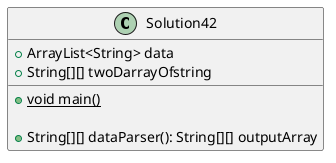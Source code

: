 @startuml
'https://plantuml.com/class-diagram

class Solution42{
+ArrayList<String> data
+String[][] twoDarrayOfstring

+{static} {method} void main()

+{method} String[][] dataParser(): String[][] outputArray
}
@enduml